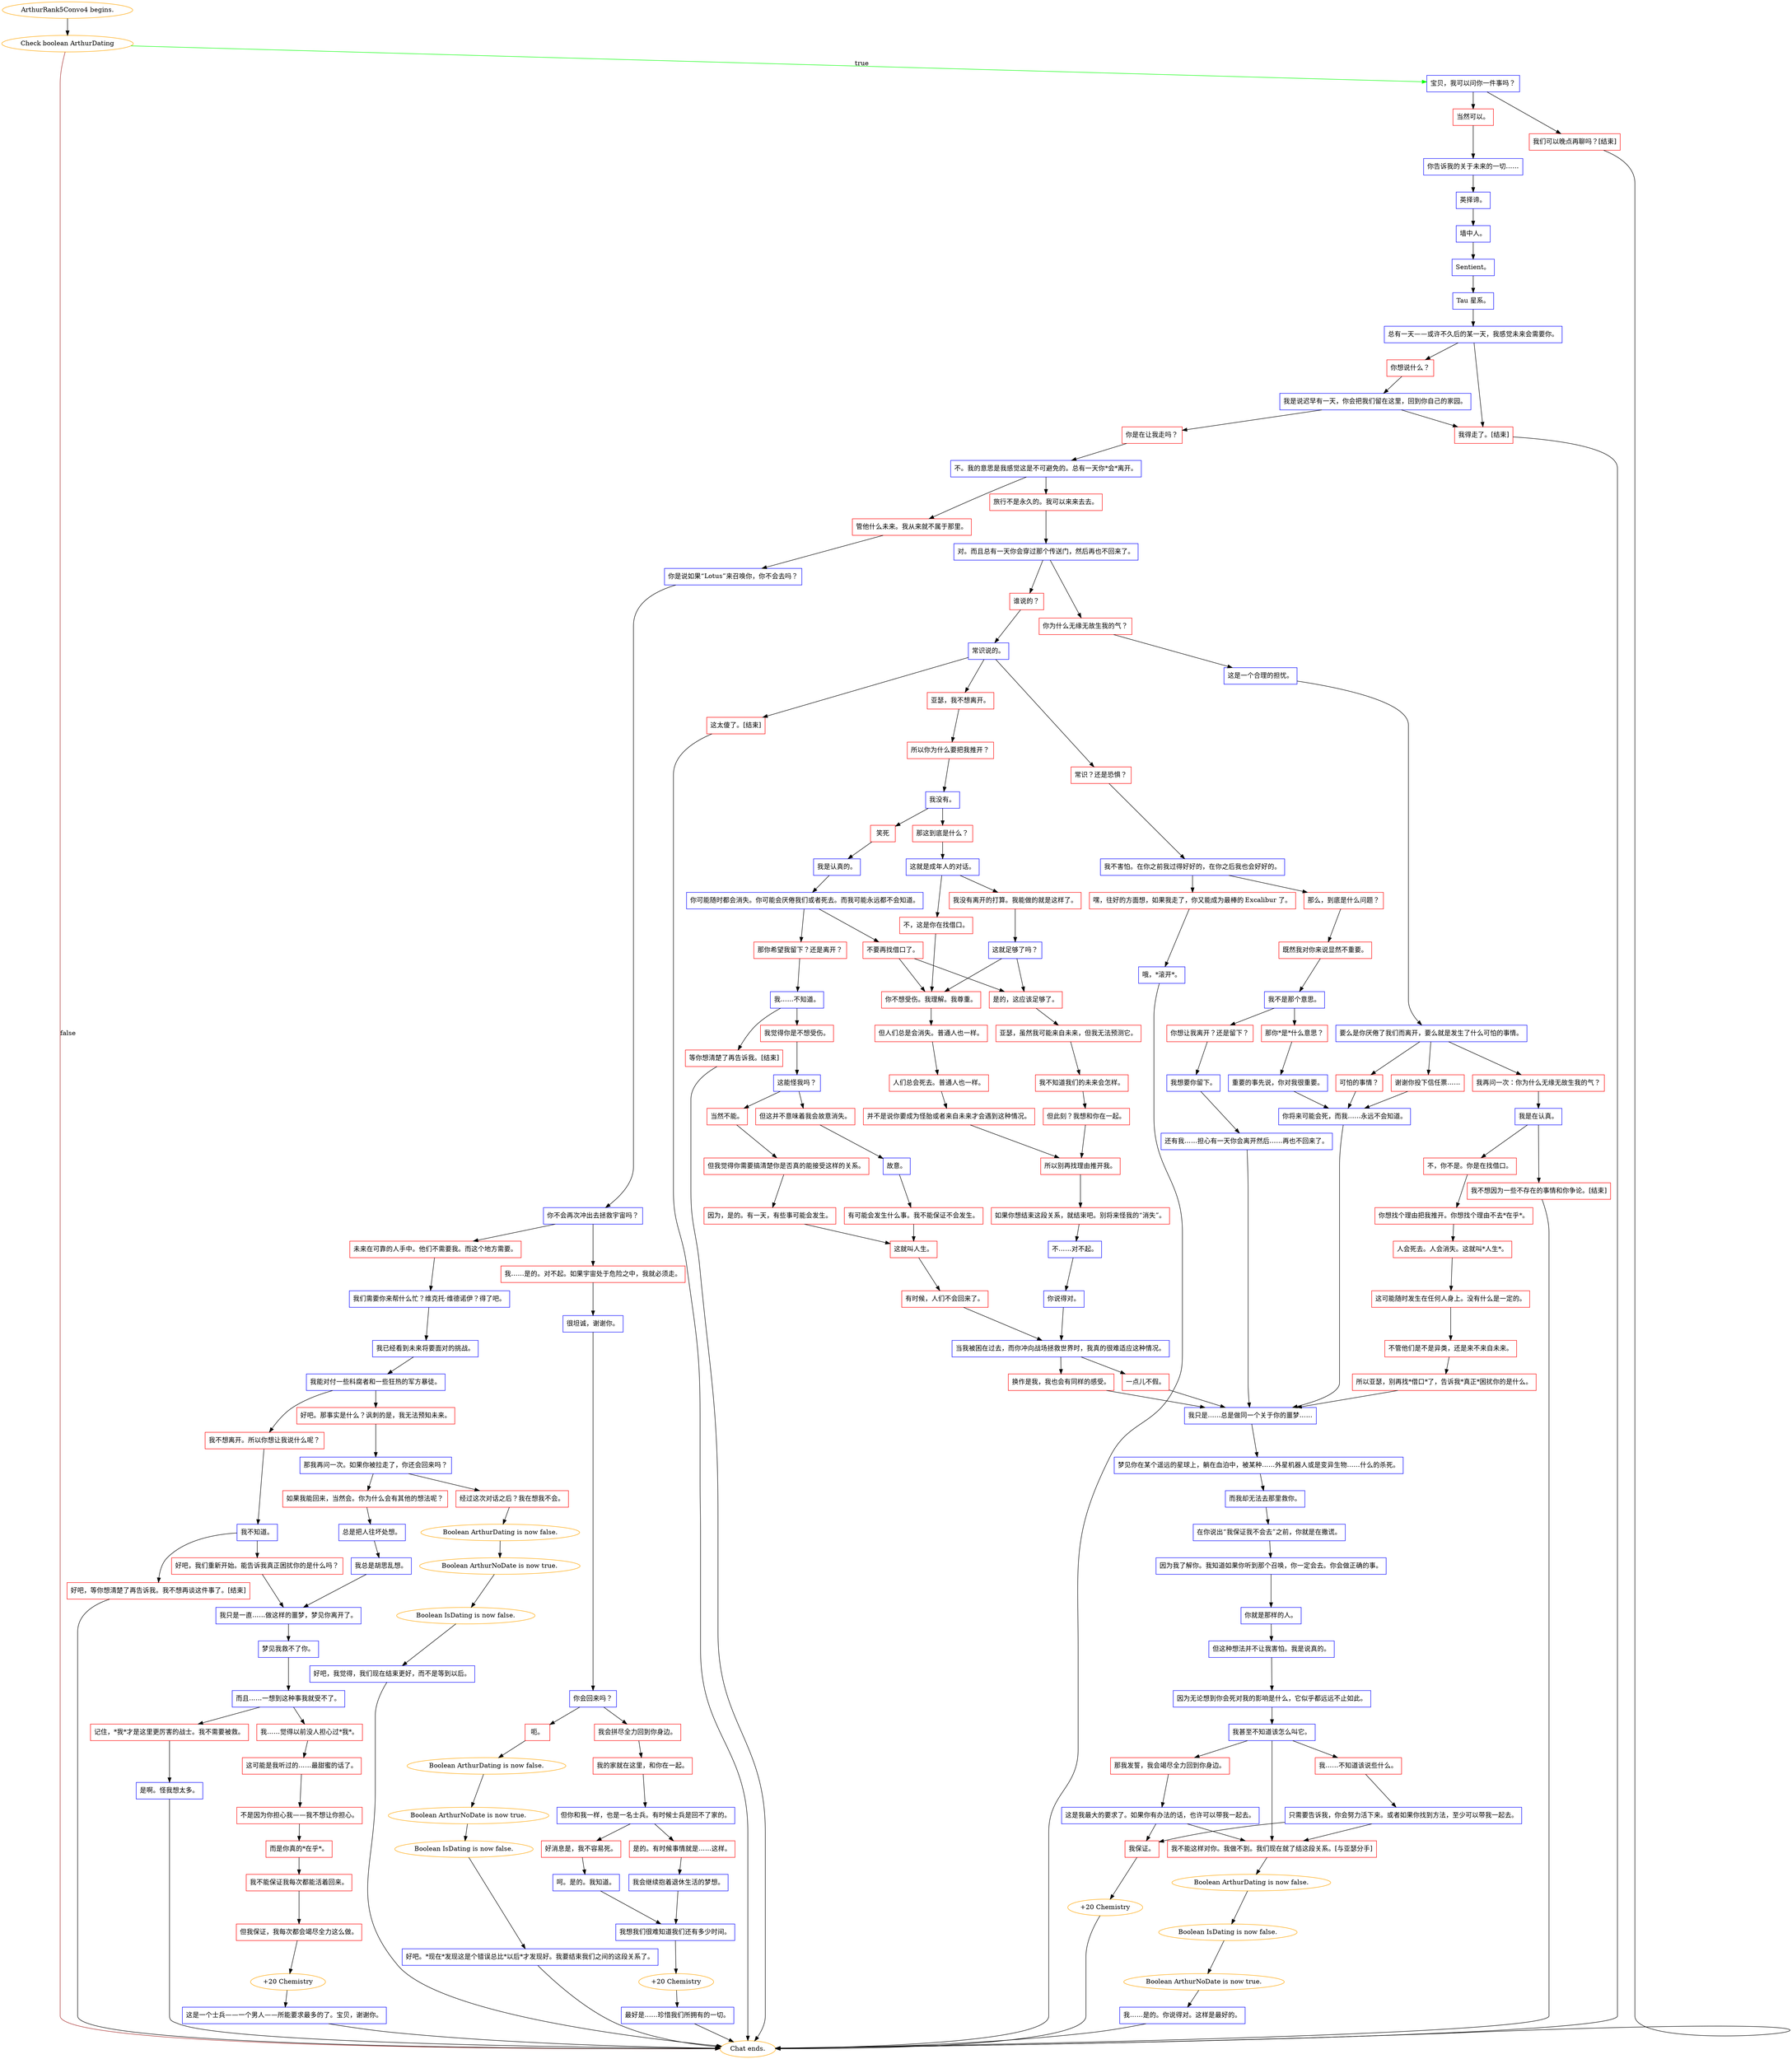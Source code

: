 digraph {
	"ArthurRank5Convo4 begins." [color=orange];
		"ArthurRank5Convo4 begins." -> j2920893703;
	j2920893703 [label="Check boolean ArthurDating",color=orange];
		j2920893703 -> j1782768313 [label=true,color=green];
		j2920893703 -> "Chat ends." [label=false,color=brown];
	j1782768313 [label="宝贝，我可以问你一件事吗？",shape=box,color=blue];
		j1782768313 -> j1963012538;
		j1782768313 -> j2093339875;
	"Chat ends." [color=orange];
	j1963012538 [label="当然可以。",shape=box,color=red];
		j1963012538 -> j2497062261;
	j2093339875 [label="我们可以晚点再聊吗？[结束]",shape=box,color=red];
		j2093339875 -> "Chat ends.";
	j2497062261 [label="你告诉我的关于未来的一切……",shape=box,color=blue];
		j2497062261 -> j1502488694;
	j1502488694 [label="英择谛。",shape=box,color=blue];
		j1502488694 -> j1478247662;
	j1478247662 [label="墙中人。",shape=box,color=blue];
		j1478247662 -> j2349783888;
	j2349783888 [label="Sentient。",shape=box,color=blue];
		j2349783888 -> j3540251009;
	j3540251009 [label="Tau 星系。",shape=box,color=blue];
		j3540251009 -> j1965091943;
	j1965091943 [label="总有一天——或许不久后的某一天，我感觉未来会需要你。",shape=box,color=blue];
		j1965091943 -> j3403192386;
		j1965091943 -> j2800621236;
	j3403192386 [label="你想说什么？",shape=box,color=red];
		j3403192386 -> j3251145422;
	j2800621236 [label="我得走了。[结束]",shape=box,color=red];
		j2800621236 -> "Chat ends.";
	j3251145422 [label="我是说迟早有一天，你会把我们留在这里，回到你自己的家园。",shape=box,color=blue];
		j3251145422 -> j3429129514;
		j3251145422 -> j2800621236;
	j3429129514 [label="你是在让我走吗？",shape=box,color=red];
		j3429129514 -> j2087688248;
	j2087688248 [label="不。我的意思是我感觉这是不可避免的。总有一天你*会*离开。",shape=box,color=blue];
		j2087688248 -> j326771289;
		j2087688248 -> j2023352469;
	j326771289 [label="旅行不是永久的。我可以来来去去。",shape=box,color=red];
		j326771289 -> j3276790472;
	j2023352469 [label="管他什么未来。我从来就不属于那里。",shape=box,color=red];
		j2023352469 -> j1167324424;
	j3276790472 [label="对。而且总有一天你会穿过那个传送门，然后再也不回来了。",shape=box,color=blue];
		j3276790472 -> j174812018;
		j3276790472 -> j342852343;
	j1167324424 [label="你是说如果“Lotus”来召唤你，你不会去吗？",shape=box,color=blue];
		j1167324424 -> j1409806206;
	j174812018 [label="你为什么无缘无故生我的气？",shape=box,color=red];
		j174812018 -> j826698086;
	j342852343 [label="谁说的？",shape=box,color=red];
		j342852343 -> j793926373;
	j1409806206 [label="你不会再次冲出去拯救宇宙吗？",shape=box,color=blue];
		j1409806206 -> j565975431;
		j1409806206 -> j3289902673;
	j826698086 [label="这是一个合理的担忧。",shape=box,color=blue];
		j826698086 -> j2233961737;
	j793926373 [label="常识说的。",shape=box,color=blue];
		j793926373 -> j1148948920;
		j793926373 -> j53152819;
		j793926373 -> j2437514514;
	j565975431 [label="未来在可靠的人手中。他们不需要我。而这个地方需要。",shape=box,color=red];
		j565975431 -> j2827643782;
	j3289902673 [label="我……是的。对不起。如果宇宙处于危险之中，我就必须走。",shape=box,color=red];
		j3289902673 -> j2159940448;
	j2233961737 [label="要么是你厌倦了我们而离开，要么就是发生了什么可怕的事情。",shape=box,color=blue];
		j2233961737 -> j1378143989;
		j2233961737 -> j1478104476;
		j2233961737 -> j4180329665;
	j1148948920 [label="常识？还是恐惧？",shape=box,color=red];
		j1148948920 -> j2749558246;
	j53152819 [label="这太傻了。[结束]",shape=box,color=red];
		j53152819 -> "Chat ends.";
	j2437514514 [label="亚瑟，我不想离开。",shape=box,color=red];
		j2437514514 -> j3399531501;
	j2827643782 [label="我们需要你来帮什么忙？维克托·维德诺伊？得了吧。",shape=box,color=blue];
		j2827643782 -> j2141736568;
	j2159940448 [label="很坦诚，谢谢你。",shape=box,color=blue];
		j2159940448 -> j2721679326;
	j1378143989 [label="可怕的事情？",shape=box,color=red];
		j1378143989 -> j3272557227;
	j1478104476 [label="谢谢你投下信任票……",shape=box,color=red];
		j1478104476 -> j3272557227;
	j4180329665 [label="我再问一次：你为什么无缘无故生我的气？",shape=box,color=red];
		j4180329665 -> j1910693109;
	j2749558246 [label="我不害怕。在你之前我过得好好的，在你之后我也会好好的。",shape=box,color=blue];
		j2749558246 -> j1689779793;
		j2749558246 -> j2198299553;
	j3399531501 [label="所以你为什么要把我推开？",shape=box,color=red];
		j3399531501 -> j2816603106;
	j2141736568 [label="我已经看到未来将要面对的挑战。",shape=box,color=blue];
		j2141736568 -> j1246270800;
	j2721679326 [label="你会回来吗？",shape=box,color=blue];
		j2721679326 -> j2682204006;
		j2721679326 -> j3031030726;
	j3272557227 [label="你将来可能会死，而我……永远不会知道。",shape=box,color=blue];
		j3272557227 -> j4046050293;
	j1910693109 [label="我是在认真。",shape=box,color=blue];
		j1910693109 -> j2123616232;
		j1910693109 -> j4271014840;
	j1689779793 [label="那么，到底是什么问题？",shape=box,color=red];
		j1689779793 -> j2649082073;
	j2198299553 [label="嘿，往好的方面想，如果我走了，你又能成为最棒的 Excalibur 了。",shape=box,color=red];
		j2198299553 -> j2793747569;
	j2816603106 [label="我没有。",shape=box,color=blue];
		j2816603106 -> j1876869798;
		j2816603106 -> j16423796;
	j1246270800 [label="我能对付一些科腐者和一些狂热的军方暴徒。",shape=box,color=blue];
		j1246270800 -> j4078312291;
		j1246270800 -> j2848927902;
	j2682204006 [label="我会拼尽全力回到你身边。",shape=box,color=red];
		j2682204006 -> j2240710057;
	j3031030726 [label="呃。",shape=box,color=red];
		j3031030726 -> j775900108;
	j4046050293 [label="我只是……总是做同一个关于你的噩梦……",shape=box,color=blue];
		j4046050293 -> j2361586942;
	j2123616232 [label="不，你不是。你是在找借口。",shape=box,color=red];
		j2123616232 -> j980356754;
	j4271014840 [label="我不想因为一些不存在的事情和你争论。[结束]",shape=box,color=red];
		j4271014840 -> "Chat ends.";
	j2649082073 [label="既然我对你来说显然不重要。",shape=box,color=red];
		j2649082073 -> j961692405;
	j2793747569 [label="哦，*滚开*。",shape=box,color=blue];
		j2793747569 -> "Chat ends.";
	j1876869798 [label="笑死",shape=box,color=red];
		j1876869798 -> j3149538543;
	j16423796 [label="那这到底是什么？",shape=box,color=red];
		j16423796 -> j3883727181;
	j4078312291 [label="好吧。那事实是什么？讽刺的是，我无法预知未来。",shape=box,color=red];
		j4078312291 -> j12439185;
	j2848927902 [label="我不想离开。所以你想让我说什么呢？",shape=box,color=red];
		j2848927902 -> j1653149388;
	j2240710057 [label="我的家就在这里，和你在一起。",shape=box,color=red];
		j2240710057 -> j278148850;
	j775900108 [label="Boolean ArthurDating is now false.",color=orange];
		j775900108 -> j2817492998;
	j2361586942 [label="梦见你在某个遥远的星球上，躺在血泊中，被某种……外星机器人或是变异生物……什么的杀死。",shape=box,color=blue];
		j2361586942 -> j2178533583;
	j980356754 [label="你想找个理由把我推开。你想找个理由不去*在乎*。",shape=box,color=red];
		j980356754 -> j3310357171;
	j961692405 [label="我不是那个意思。",shape=box,color=blue];
		j961692405 -> j1392731102;
		j961692405 -> j1977611893;
	j3149538543 [label="我是认真的。",shape=box,color=blue];
		j3149538543 -> j848626227;
	j3883727181 [label="这就是成年人的对话。",shape=box,color=blue];
		j3883727181 -> j1779131714;
		j3883727181 -> j1701081074;
	j12439185 [label="那我再问一次。如果你被拉走了，你还会回来吗？",shape=box,color=blue];
		j12439185 -> j2273536750;
		j12439185 -> j1002808541;
	j1653149388 [label="我不知道。",shape=box,color=blue];
		j1653149388 -> j1148320730;
		j1653149388 -> j4131539825;
	j278148850 [label="但你和我一样，也是一名士兵。有时候士兵是回不了家的。",shape=box,color=blue];
		j278148850 -> j4087129634;
		j278148850 -> j1855027346;
	j2817492998 [label="Boolean ArthurNoDate is now true.",color=orange];
		j2817492998 -> j2294937181;
	j2178533583 [label="而我却无法去那里救你。",shape=box,color=blue];
		j2178533583 -> j3849952805;
	j3310357171 [label="人会死去。人会消失。这就叫*人生*。",shape=box,color=red];
		j3310357171 -> j115467988;
	j1392731102 [label="你想让我离开？还是留下？",shape=box,color=red];
		j1392731102 -> j817979256;
	j1977611893 [label="那你*是*什么意思？",shape=box,color=red];
		j1977611893 -> j2657179722;
	j848626227 [label="你可能随时都会消失。你可能会厌倦我们或者死去。而我可能永远都不会知道。",shape=box,color=blue];
		j848626227 -> j1087653652;
		j848626227 -> j1646677171;
	j1779131714 [label="不，这是你在找借口。",shape=box,color=red];
		j1779131714 -> j2361438017;
	j1701081074 [label="我没有离开的打算。我能做的就是这样了。",shape=box,color=red];
		j1701081074 -> j1672916741;
	j2273536750 [label="经过这次对话之后？我在想我不会。",shape=box,color=red];
		j2273536750 -> j554541283;
	j1002808541 [label="如果我能回来，当然会。你为什么会有其他的想法呢？",shape=box,color=red];
		j1002808541 -> j241481971;
	j1148320730 [label="好吧，我们重新开始。能告诉我真正困扰你的是什么吗？",shape=box,color=red];
		j1148320730 -> j794535222;
	j4131539825 [label="好吧，等你想清楚了再告诉我。我不想再谈这件事了。[结束]",shape=box,color=red];
		j4131539825 -> "Chat ends.";
	j4087129634 [label="是的。有时候事情就是……这样。",shape=box,color=red];
		j4087129634 -> j499530721;
	j1855027346 [label="好消息是，我不容易死。",shape=box,color=red];
		j1855027346 -> j4269456733;
	j2294937181 [label="Boolean IsDating is now false.",color=orange];
		j2294937181 -> j906462932;
	j3849952805 [label="在你说出“我保证我不会去”之前，你就是在撒谎。",shape=box,color=blue];
		j3849952805 -> j1029496885;
	j115467988 [label="这可能随时发生在任何人身上。没有什么是一定的。",shape=box,color=red];
		j115467988 -> j4004230422;
	j817979256 [label="我想要你留下。",shape=box,color=blue];
		j817979256 -> j2129971607;
	j2657179722 [label="重要的事先说，你对我很重要。",shape=box,color=blue];
		j2657179722 -> j3272557227;
	j1087653652 [label="不要再找借口了。",shape=box,color=red];
		j1087653652 -> j3705526187;
		j1087653652 -> j2361438017;
	j1646677171 [label="那你希望我留下？还是离开？",shape=box,color=red];
		j1646677171 -> j401244937;
	j2361438017 [label="你不想受伤。我理解。我尊重。",shape=box,color=red];
		j2361438017 -> j1079051874;
	j1672916741 [label="这就足够了吗？",shape=box,color=blue];
		j1672916741 -> j3705526187;
		j1672916741 -> j2361438017;
	j554541283 [label="Boolean ArthurDating is now false.",color=orange];
		j554541283 -> j1761876127;
	j241481971 [label="总是把人往坏处想。",shape=box,color=blue];
		j241481971 -> j2009130896;
	j794535222 [label="我只是一直……做这样的噩梦，梦见你离开了。",shape=box,color=blue];
		j794535222 -> j1504936356;
	j499530721 [label="我会继续抱着退休生活的梦想。",shape=box,color=blue];
		j499530721 -> j3738408340;
	j4269456733 [label="呵。是的。我知道。",shape=box,color=blue];
		j4269456733 -> j3738408340;
	j906462932 [label="好吧。*现在*发现这是个错误总比*以后*才发现好。我要结束我们之间的这段关系了。",shape=box,color=blue];
		j906462932 -> "Chat ends.";
	j1029496885 [label="因为我了解你。我知道如果你听到那个召唤，你一定会去。你会做正确的事。",shape=box,color=blue];
		j1029496885 -> j2170071988;
	j4004230422 [label="不管他们是不是异类，还是来不来自未来。",shape=box,color=red];
		j4004230422 -> j977181057;
	j2129971607 [label="还有我……担心有一天你会离开然后……再也不回来了。",shape=box,color=blue];
		j2129971607 -> j4046050293;
	j3705526187 [label="是的，这应该足够了。",shape=box,color=red];
		j3705526187 -> j3220490604;
	j401244937 [label="我……不知道。",shape=box,color=blue];
		j401244937 -> j147717924;
		j401244937 -> j1970593003;
	j1079051874 [label="但人们总是会消失。普通人也一样。",shape=box,color=red];
		j1079051874 -> j1893695719;
	j1761876127 [label="Boolean ArthurNoDate is now true.",color=orange];
		j1761876127 -> j288333695;
	j2009130896 [label="我总是胡思乱想。",shape=box,color=blue];
		j2009130896 -> j794535222;
	j1504936356 [label="梦见我救不了你。",shape=box,color=blue];
		j1504936356 -> j1631920172;
	j3738408340 [label="我想我们很难知道我们还有多少时间。",shape=box,color=blue];
		j3738408340 -> j427499989;
	j2170071988 [label="你就是那样的人。",shape=box,color=blue];
		j2170071988 -> j4138380080;
	j977181057 [label="所以亚瑟，别再找*借口*了，告诉我*真正*困扰你的是什么。",shape=box,color=red];
		j977181057 -> j4046050293;
	j3220490604 [label="亚瑟，虽然我可能来自未来，但我无法预测它。",shape=box,color=red];
		j3220490604 -> j1814864017;
	j147717924 [label="我觉得你是不想受伤。",shape=box,color=red];
		j147717924 -> j2219486795;
	j1970593003 [label="等你想清楚了再告诉我。[结束]",shape=box,color=red];
		j1970593003 -> "Chat ends.";
	j1893695719 [label="人们总会死去。普通人也一样。",shape=box,color=red];
		j1893695719 -> j3472292072;
	j288333695 [label="Boolean IsDating is now false.",color=orange];
		j288333695 -> j2556079763;
	j1631920172 [label="而且……一想到这种事我就受不了。",shape=box,color=blue];
		j1631920172 -> j2204590558;
		j1631920172 -> j917971586;
	j427499989 [label="+20 Chemistry",color=orange];
		j427499989 -> j2902453936;
	j4138380080 [label="但这种想法并不让我害怕。我是说真的。",shape=box,color=blue];
		j4138380080 -> j131135843;
	j1814864017 [label="我不知道我们的未来会怎样。",shape=box,color=red];
		j1814864017 -> j1857973394;
	j2219486795 [label="这能怪我吗？",shape=box,color=blue];
		j2219486795 -> j606359526;
		j2219486795 -> j122856310;
	j3472292072 [label="并不是说你要成为怪胎或者来自未来才会遇到这种情况。",shape=box,color=red];
		j3472292072 -> j992331338;
	j2556079763 [label="好吧，我觉得，我们现在结束更好，而不是等到以后。",shape=box,color=blue];
		j2556079763 -> "Chat ends.";
	j2204590558 [label="我……觉得以前没人担心过*我*。",shape=box,color=red];
		j2204590558 -> j619506828;
	j917971586 [label="记住，*我*才是这里更厉害的战士。我不需要被救。",shape=box,color=red];
		j917971586 -> j2431473909;
	j2902453936 [label="最好是……珍惜我们所拥有的一切。",shape=box,color=blue];
		j2902453936 -> "Chat ends.";
	j131135843 [label="因为无论想到你会死对我的影响是什么，它似乎都远远不止如此。",shape=box,color=blue];
		j131135843 -> j2673164997;
	j1857973394 [label="但此刻？我想和你在一起。",shape=box,color=red];
		j1857973394 -> j992331338;
	j606359526 [label="当然不能。",shape=box,color=red];
		j606359526 -> j1185137179;
	j122856310 [label="但这并不意味着我会故意消失。",shape=box,color=red];
		j122856310 -> j3801446079;
	j992331338 [label="所以别再找理由推开我。",shape=box,color=red];
		j992331338 -> j3843415158;
	j619506828 [label="这可能是我听过的……最甜蜜的话了。",shape=box,color=red];
		j619506828 -> j1497511921;
	j2431473909 [label="是啊。怪我想太多。",shape=box,color=blue];
		j2431473909 -> "Chat ends.";
	j2673164997 [label="我甚至不知道该怎么叫它。",shape=box,color=blue];
		j2673164997 -> j2352538432;
		j2673164997 -> j2684833757;
		j2673164997 -> j2185415676;
	j1185137179 [label="但我觉得你需要搞清楚你是否真的能接受这样的关系。",shape=box,color=red];
		j1185137179 -> j3991395035;
	j3801446079 [label="故意。",shape=box,color=blue];
		j3801446079 -> j3033328997;
	j3843415158 [label="如果你想结束这段关系，就结束吧。别将来怪我的“消失”。",shape=box,color=red];
		j3843415158 -> j4183050316;
	j1497511921 [label="不是因为你担心我——我不想让你担心。",shape=box,color=red];
		j1497511921 -> j789430938;
	j2352538432 [label="那我发誓，我会竭尽全力回到你身边。",shape=box,color=red];
		j2352538432 -> j1889809437;
	j2684833757 [label="我……不知道该说些什么。",shape=box,color=red];
		j2684833757 -> j3489523644;
	j2185415676 [label="我不能这样对你。我做不到。我们现在就了结这段关系。[与亚瑟分手]",shape=box,color=red];
		j2185415676 -> j3958249833;
	j3991395035 [label="因为，是的。有一天，有些事可能会发生。",shape=box,color=red];
		j3991395035 -> j1077443797;
	j3033328997 [label="有可能会发生什么事。我不能保证不会发生。",shape=box,color=red];
		j3033328997 -> j1077443797;
	j4183050316 [label="不……对不起。",shape=box,color=blue];
		j4183050316 -> j277489243;
	j789430938 [label="而是你真的*在乎*。",shape=box,color=red];
		j789430938 -> j1727313751;
	j1889809437 [label="这是我最大的要求了。如果你有办法的话，也许可以带我一起去。",shape=box,color=blue];
		j1889809437 -> j4184711336;
		j1889809437 -> j2185415676;
	j3489523644 [label="只需要告诉我，你会努力活下来。或者如果你找到方法，至少可以带我一起去。",shape=box,color=blue];
		j3489523644 -> j4184711336;
		j3489523644 -> j2185415676;
	j3958249833 [label="Boolean ArthurDating is now false.",color=orange];
		j3958249833 -> j3413408356;
	j1077443797 [label="这就叫人生。",shape=box,color=red];
		j1077443797 -> j867496352;
	j277489243 [label="你说得对。",shape=box,color=blue];
		j277489243 -> j3392923350;
	j1727313751 [label="我不能保证我每次都能活着回来。",shape=box,color=red];
		j1727313751 -> j1653003726;
	j4184711336 [label="我保证。",shape=box,color=red];
		j4184711336 -> j367054140;
	j3413408356 [label="Boolean IsDating is now false.",color=orange];
		j3413408356 -> j3636600607;
	j867496352 [label="有时候，人们不会回来了。",shape=box,color=red];
		j867496352 -> j3392923350;
	j3392923350 [label="当我被困在过去，而你冲向战场拯救世界时，我真的很难适应这种情况。",shape=box,color=blue];
		j3392923350 -> j518218777;
		j3392923350 -> j2736313740;
	j1653003726 [label="但我保证，我每次都会竭尽全力这么做。",shape=box,color=red];
		j1653003726 -> j504148267;
	j367054140 [label="+20 Chemistry",color=orange];
		j367054140 -> "Chat ends.";
	j3636600607 [label="Boolean ArthurNoDate is now true.",color=orange];
		j3636600607 -> j2223158187;
	j518218777 [label="一点儿不假。",shape=box,color=red];
		j518218777 -> j4046050293;
	j2736313740 [label="换作是我，我也会有同样的感受。",shape=box,color=red];
		j2736313740 -> j4046050293;
	j504148267 [label="+20 Chemistry",color=orange];
		j504148267 -> j576334276;
	j2223158187 [label="我……是的。你说得对。这样是最好的。",shape=box,color=blue];
		j2223158187 -> "Chat ends.";
	j576334276 [label="这是一个士兵——一个男人——所能要求最多的了。宝贝，谢谢你。",shape=box,color=blue];
		j576334276 -> "Chat ends.";
}